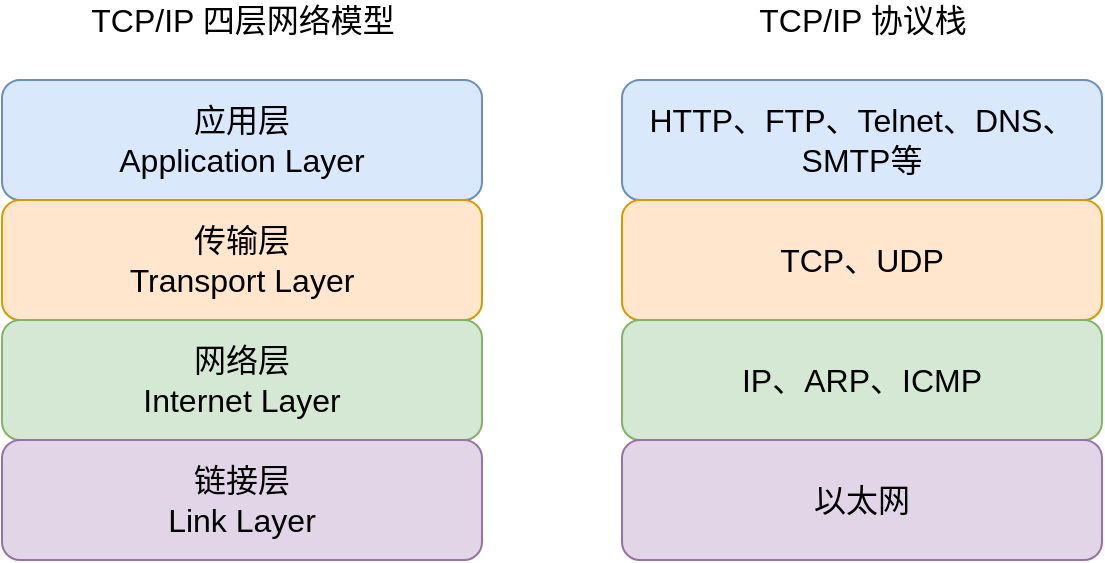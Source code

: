 <mxfile version="17.1.3" type="github">
  <diagram id="PWWtY9S2gEaRcw1G8tyx" name="第 1 页">
    <mxGraphModel dx="867" dy="475" grid="1" gridSize="10" guides="1" tooltips="1" connect="1" arrows="1" fold="1" page="1" pageScale="1" pageWidth="827" pageHeight="1169" math="0" shadow="0">
      <root>
        <mxCell id="0" />
        <mxCell id="1" parent="0" />
        <mxCell id="bnP5T64sd-qVlpsdxWSz-1" value="应用层&lt;br&gt;Application Layer" style="rounded=1;whiteSpace=wrap;html=1;fontSize=16;fillColor=#dae8fc;strokeColor=#6c8ebf;" parent="1" vertex="1">
          <mxGeometry x="240" y="160" width="240" height="60" as="geometry" />
        </mxCell>
        <mxCell id="bnP5T64sd-qVlpsdxWSz-2" value="传输层&lt;br&gt;Transport Layer" style="rounded=1;whiteSpace=wrap;html=1;fontSize=16;fillColor=#ffe6cc;strokeColor=#d79b00;" parent="1" vertex="1">
          <mxGeometry x="240" y="220" width="240" height="60" as="geometry" />
        </mxCell>
        <mxCell id="bnP5T64sd-qVlpsdxWSz-3" value="网络层&lt;br&gt;Internet Layer" style="rounded=1;whiteSpace=wrap;html=1;fontSize=16;fillColor=#d5e8d4;strokeColor=#82b366;" parent="1" vertex="1">
          <mxGeometry x="240" y="280" width="240" height="60" as="geometry" />
        </mxCell>
        <mxCell id="bnP5T64sd-qVlpsdxWSz-4" value="链接层&lt;br&gt;Link Layer" style="rounded=1;whiteSpace=wrap;html=1;fontSize=16;fillColor=#e1d5e7;strokeColor=#9673a6;" parent="1" vertex="1">
          <mxGeometry x="240" y="340" width="240" height="60" as="geometry" />
        </mxCell>
        <mxCell id="80g1xvLNq26NfAOAN099-1" value="TCP/IP 四层网络模型" style="text;html=1;align=center;verticalAlign=middle;resizable=0;points=[];autosize=1;strokeColor=none;fillColor=none;fontSize=16;" vertex="1" parent="1">
          <mxGeometry x="275" y="120" width="170" height="20" as="geometry" />
        </mxCell>
        <mxCell id="80g1xvLNq26NfAOAN099-3" value="HTTP、FTP、Telnet、DNS、SMTP等" style="rounded=1;whiteSpace=wrap;html=1;fontSize=16;fillColor=#dae8fc;strokeColor=#6c8ebf;" vertex="1" parent="1">
          <mxGeometry x="550" y="160" width="240" height="60" as="geometry" />
        </mxCell>
        <mxCell id="80g1xvLNq26NfAOAN099-4" value="TCP、UDP" style="rounded=1;whiteSpace=wrap;html=1;fontSize=16;fillColor=#ffe6cc;strokeColor=#d79b00;" vertex="1" parent="1">
          <mxGeometry x="550" y="220" width="240" height="60" as="geometry" />
        </mxCell>
        <mxCell id="80g1xvLNq26NfAOAN099-5" value="IP、ARP、ICMP" style="rounded=1;whiteSpace=wrap;html=1;fontSize=16;fillColor=#d5e8d4;strokeColor=#82b366;" vertex="1" parent="1">
          <mxGeometry x="550" y="280" width="240" height="60" as="geometry" />
        </mxCell>
        <mxCell id="80g1xvLNq26NfAOAN099-6" value="以太网" style="rounded=1;whiteSpace=wrap;html=1;fontSize=16;fillColor=#e1d5e7;strokeColor=#9673a6;" vertex="1" parent="1">
          <mxGeometry x="550" y="340" width="240" height="60" as="geometry" />
        </mxCell>
        <mxCell id="80g1xvLNq26NfAOAN099-7" value="TCP/IP 协议栈" style="text;html=1;align=center;verticalAlign=middle;resizable=0;points=[];autosize=1;strokeColor=none;fillColor=none;fontSize=16;" vertex="1" parent="1">
          <mxGeometry x="610" y="120" width="120" height="20" as="geometry" />
        </mxCell>
      </root>
    </mxGraphModel>
  </diagram>
</mxfile>
